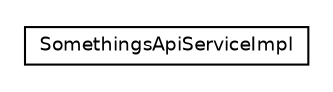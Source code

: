 #!/usr/local/bin/dot
#
# Class diagram 
# Generated by UMLGraph version 5.4 (http://www.umlgraph.org/)
#

digraph G {
	edge [fontname="Helvetica",fontsize=10,labelfontname="Helvetica",labelfontsize=10];
	node [fontname="Helvetica",fontsize=10,shape=plaintext];
	nodesep=0.25;
	ranksep=0.5;
	// de.tk.tkapp.rest.api.handler.impl.SomethingsApiServiceImpl
	c17 [label=<<table title="de.tk.tkapp.rest.api.handler.impl.SomethingsApiServiceImpl" border="0" cellborder="1" cellspacing="0" cellpadding="2" port="p" href="./SomethingsApiServiceImpl.html">
		<tr><td><table border="0" cellspacing="0" cellpadding="1">
<tr><td align="center" balign="center"> SomethingsApiServiceImpl </td></tr>
		</table></td></tr>
		</table>>, URL="./SomethingsApiServiceImpl.html", fontname="Helvetica", fontcolor="black", fontsize=9.0];
}

